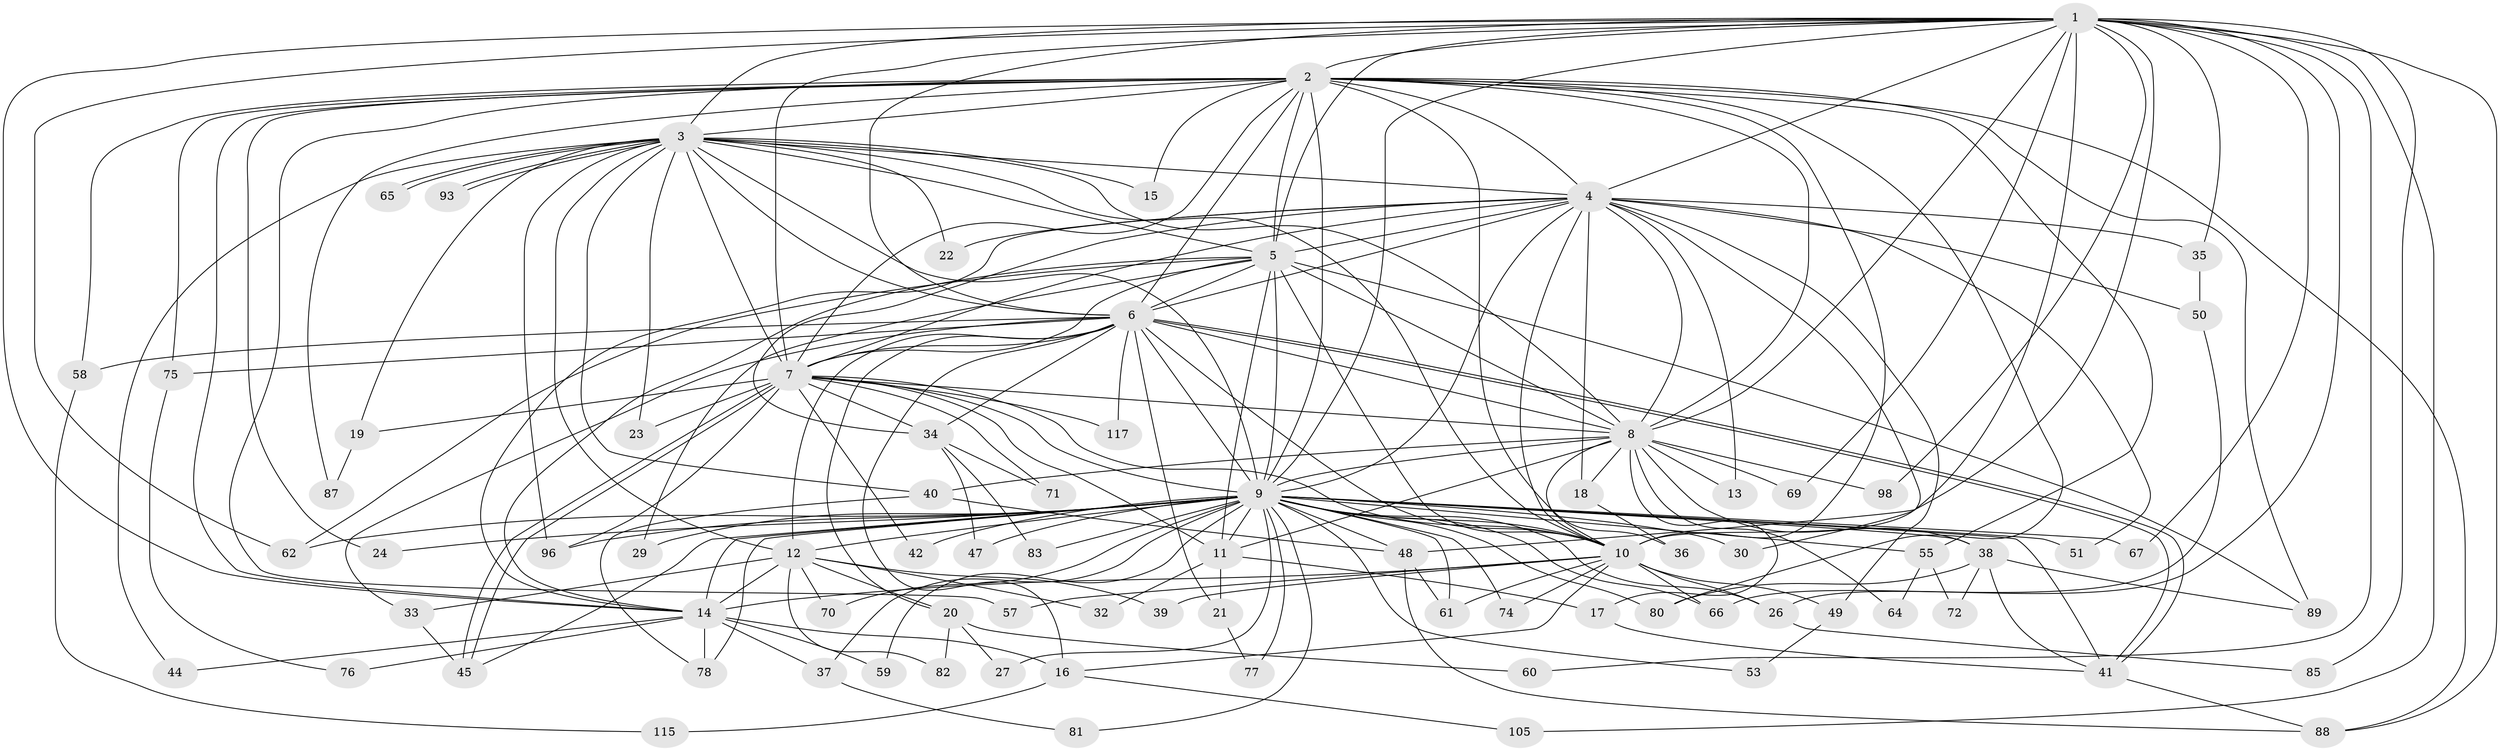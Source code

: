 // original degree distribution, {22: 0.008547008547008548, 24: 0.008547008547008548, 21: 0.008547008547008548, 20: 0.008547008547008548, 14: 0.008547008547008548, 19: 0.02564102564102564, 18: 0.008547008547008548, 33: 0.008547008547008548, 6: 0.03418803418803419, 11: 0.008547008547008548, 2: 0.5299145299145299, 7: 0.008547008547008548, 3: 0.23076923076923078, 5: 0.02564102564102564, 4: 0.05982905982905983, 10: 0.008547008547008548, 9: 0.008547008547008548}
// Generated by graph-tools (version 1.1) at 2025/17/03/04/25 18:17:28]
// undirected, 81 vertices, 213 edges
graph export_dot {
graph [start="1"]
  node [color=gray90,style=filled];
  1 [super="+79"];
  2 [super="+63"];
  3;
  4;
  5;
  6 [super="+52"];
  7;
  8;
  9 [super="+28+95+108+112+92+56+43"];
  10;
  11 [super="+25"];
  12;
  13;
  14 [super="+104+102+31"];
  15;
  16;
  17;
  18;
  19;
  20;
  21;
  22;
  23;
  24;
  26 [super="+54"];
  27;
  29;
  30;
  32;
  33 [super="+86"];
  34;
  35;
  36;
  37;
  38;
  39;
  40;
  41 [super="+116+107+46"];
  42;
  44;
  45;
  47;
  48 [super="+114"];
  49;
  50;
  51;
  53;
  55;
  57;
  58;
  59;
  60;
  61;
  62 [super="+94"];
  64;
  65;
  66 [super="+91"];
  67;
  69;
  70;
  71;
  72;
  74 [super="+84"];
  75;
  76;
  77;
  78;
  80 [super="+113"];
  81;
  82;
  83;
  85;
  87;
  88 [super="+97"];
  89 [super="+109"];
  93;
  96 [super="+106"];
  98;
  105;
  115;
  117;
  1 -- 2;
  1 -- 3;
  1 -- 4 [weight=2];
  1 -- 5;
  1 -- 6;
  1 -- 7;
  1 -- 8;
  1 -- 9;
  1 -- 10;
  1 -- 35;
  1 -- 60;
  1 -- 67;
  1 -- 69;
  1 -- 85;
  1 -- 88;
  1 -- 98;
  1 -- 105;
  1 -- 62;
  1 -- 14;
  1 -- 26;
  1 -- 48;
  2 -- 3;
  2 -- 4;
  2 -- 5;
  2 -- 6;
  2 -- 7;
  2 -- 8;
  2 -- 9 [weight=3];
  2 -- 10;
  2 -- 14;
  2 -- 15 [weight=2];
  2 -- 24;
  2 -- 36;
  2 -- 55;
  2 -- 57;
  2 -- 58;
  2 -- 80;
  2 -- 87;
  2 -- 88;
  2 -- 89 [weight=2];
  2 -- 75;
  3 -- 4;
  3 -- 5;
  3 -- 6;
  3 -- 7;
  3 -- 8;
  3 -- 9;
  3 -- 10;
  3 -- 12;
  3 -- 15;
  3 -- 19;
  3 -- 22;
  3 -- 23;
  3 -- 40;
  3 -- 44;
  3 -- 65;
  3 -- 65;
  3 -- 93;
  3 -- 93;
  3 -- 96;
  4 -- 5;
  4 -- 6;
  4 -- 7;
  4 -- 8;
  4 -- 9;
  4 -- 10;
  4 -- 13;
  4 -- 18;
  4 -- 22;
  4 -- 30;
  4 -- 34;
  4 -- 35;
  4 -- 49;
  4 -- 50;
  4 -- 51;
  4 -- 14;
  5 -- 6;
  5 -- 7;
  5 -- 8;
  5 -- 9;
  5 -- 10;
  5 -- 29;
  5 -- 62;
  5 -- 14;
  5 -- 11;
  5 -- 89;
  6 -- 7;
  6 -- 8;
  6 -- 9;
  6 -- 10;
  6 -- 12;
  6 -- 16;
  6 -- 20;
  6 -- 21;
  6 -- 33;
  6 -- 41;
  6 -- 41;
  6 -- 75;
  6 -- 117;
  6 -- 34;
  6 -- 58;
  7 -- 8;
  7 -- 9;
  7 -- 10;
  7 -- 11;
  7 -- 19;
  7 -- 23;
  7 -- 34;
  7 -- 42;
  7 -- 45;
  7 -- 45;
  7 -- 71;
  7 -- 96;
  7 -- 117;
  8 -- 9;
  8 -- 10;
  8 -- 11;
  8 -- 13;
  8 -- 17;
  8 -- 18;
  8 -- 38;
  8 -- 40;
  8 -- 64;
  8 -- 69;
  8 -- 98;
  9 -- 10;
  9 -- 24;
  9 -- 26;
  9 -- 27;
  9 -- 30;
  9 -- 37;
  9 -- 38;
  9 -- 48;
  9 -- 51;
  9 -- 55;
  9 -- 59;
  9 -- 62;
  9 -- 66;
  9 -- 70;
  9 -- 77;
  9 -- 83;
  9 -- 80;
  9 -- 74 [weight=2];
  9 -- 67;
  9 -- 41;
  9 -- 42;
  9 -- 47;
  9 -- 81;
  9 -- 53;
  9 -- 29;
  9 -- 14 [weight=2];
  9 -- 45;
  9 -- 12 [weight=2];
  9 -- 78;
  9 -- 61;
  9 -- 96;
  9 -- 11;
  10 -- 14 [weight=2];
  10 -- 16;
  10 -- 26;
  10 -- 39;
  10 -- 49;
  10 -- 57;
  10 -- 61;
  10 -- 74;
  10 -- 66;
  11 -- 17;
  11 -- 21;
  11 -- 32;
  12 -- 20;
  12 -- 32;
  12 -- 33;
  12 -- 39;
  12 -- 70;
  12 -- 82;
  12 -- 14;
  14 -- 37;
  14 -- 78;
  14 -- 44;
  14 -- 76;
  14 -- 16;
  14 -- 59;
  16 -- 105;
  16 -- 115;
  17 -- 41;
  18 -- 36;
  19 -- 87;
  20 -- 27;
  20 -- 60;
  20 -- 82;
  21 -- 77;
  26 -- 85;
  33 -- 45;
  34 -- 47;
  34 -- 71;
  34 -- 83;
  35 -- 50;
  37 -- 81;
  38 -- 72;
  38 -- 80;
  38 -- 89;
  38 -- 41;
  40 -- 48;
  40 -- 78;
  41 -- 88;
  48 -- 61;
  48 -- 88;
  49 -- 53;
  50 -- 66;
  55 -- 64;
  55 -- 72;
  58 -- 115;
  75 -- 76;
}
